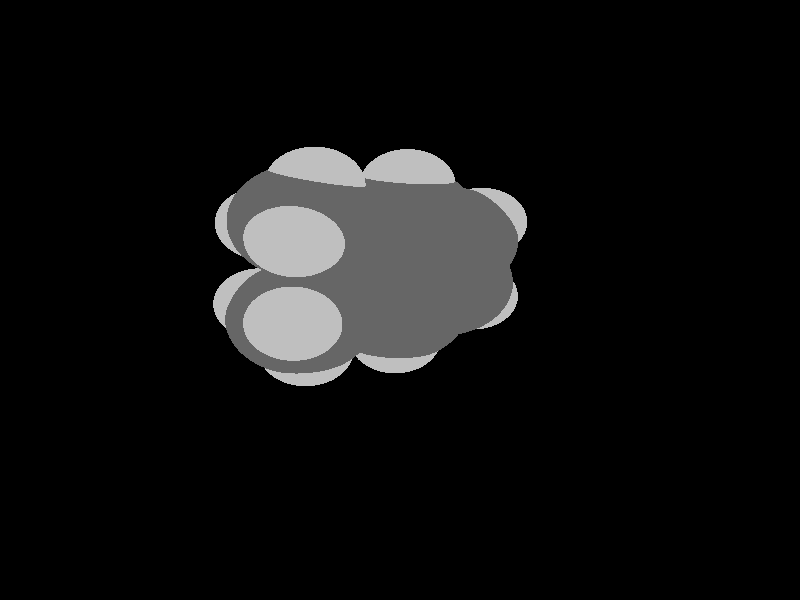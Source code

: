 global_settings {
	ambient_light rgb <0.200000002980232, 0.200000002980232, 0.200000002980232>
	max_trace_level 15
}

background { color rgb <0,0,0> }

camera {
	perspective
	location <5.4179648459919, 16.7440304327926, -20.0097035597898>
	angle 40
	up <-0.833072857666459, 0.505865763564744, 0.223806709176688>
	right <-0.523298829977964, -0.589568956783897, -0.615277806962385> * 1
	direction <-0.179298489572932, -0.629689029958285, 0.755872857818733> }

light_source {
	<-37.1992029125314, 23.1627851366684, -49.3626232451472>
	color rgb <1, 1, 1>
	fade_distance 90.4549158200806
	fade_power 0
	spotlight
	area_light <20, 0, 0>, <0, 0, 20>, 20, 20
	circular
	orient
	point_at <37.1992029125314, -23.1627851366684, 49.3626232451472>
}

light_source {
	<-11.4950633924693, 23.1074629089419, 46.4406109996279>
	color rgb <0.300000011920929, 0.300000011920929, 0.300000011920929> shadowless
	fade_distance 90.4549158200806
	fade_power 0
	parallel
	point_at <11.4950633924693, -23.1074629089419, -46.4406109996279>
}

#default {
	finish {ambient 0.5 diffuse 1 specular 0.2 roughness .01 metallic 1}
}

union {
cylinder {
	<0.126379505346512, 2.34318694039334, -0.128651180703017>, 	<-0.519440685837918, 2.08988821974579, -0.235848171134044>, 0.075
	pigment { rgbt <0.400000005960464, 0.400000005960464, 0.400000005960464, 0> }
}
cylinder {
	<0.0431604514614714, 2.55208789757546, -0.120906559416482>, 	<-0.602659739722959, 2.29878917692791, -0.228103549847509>, 0.075
	pigment { rgbt <0.400000005960464, 0.400000005960464, 0.400000005960464, 0> }
}
cylinder {
	<-0.519440685837918, 2.08988821974579, -0.235848171134044>, 	<-1.16526087702235, 1.83658949909824, -0.343045161565071>, 0.075
	pigment { rgbt <0.400000005960464, 0.400000005960464, 0.400000005960464, 0> }
}
cylinder {
	<-0.602659739722959, 2.29878917692791, -0.228103549847509>, 	<-1.24847993090739, 2.04549045628036, -0.335300540278536>, 0.075
	pigment { rgbt <0.400000005960464, 0.400000005960464, 0.400000005960464, 0> }
}
cylinder {
	<0.0847699784039916, 2.4476374189844, -0.12477887005975>, 	<0.629088942028995, 2.00090905716664, -0.0918471674942789>, 0.075
	pigment { rgbt <0.400000005960464, 0.400000005960464, 0.400000005960464, 0> }
}
cylinder {
	<0.629088942028995, 2.00090905716664, -0.0918471674942789>, 	<1.173407905654, 1.55418069534889, -0.0589154649288079>, 0.075
	pigment { rgbt <0.400000005960464, 0.400000005960464, 0.400000005960464, 0> }
}
cylinder {
	<0.0847699784039916, 2.4476374189844, -0.12477887005975>, 	<0.18064638454739, 3.1892678702207, -0.045059735547045>, 0.075
	pigment { rgbt <0.400000005960464, 0.400000005960464, 0.400000005960464, 0> }
}
cylinder {
	<0.18064638454739, 3.1892678702207, -0.045059735547045>, 	<0.276522790690789, 3.93089832145701, 0.0346593989656598>, 0.075
	pigment { rgbt <0.400000005960464, 0.400000005960464, 0.400000005960464, 0> }
}
cylinder {
	<-1.20687040396487, 1.9410399776893, -0.339172850921803>, 	<-1.31382718809942, 1.25612348906002, -0.414498600215982>, 0.075
	pigment { rgbt <0.400000005960464, 0.400000005960464, 0.400000005960464, 0> }
}
cylinder {
	<-1.31382718809942, 1.25612348906002, -0.414498600215982>, 	<-1.42078397223398, 0.571207000430734, -0.489824349510161>, 0.075
	pigment { rgbt <0.400000005960464, 0.400000005960464, 0.400000005960464, 0> }
}
cylinder {
	<-1.35084398006373, 0.657676237166305, -0.472862079803725>, 	<-0.813713690443424, 0.217122148963633, -0.441764384371252>, 0.075
	pigment { rgbt <0.400000005960464, 0.400000005960464, 0.400000005960464, 0> }
}
cylinder {
	<-1.49072396440422, 0.484737763695164, -0.506786619216598>, 	<-0.953593674783915, 0.0441836754924921, -0.475688923784125>, 0.075
	pigment { rgbt <0.400000005960464, 0.400000005960464, 0.400000005960464, 0> }
}
cylinder {
	<-0.813713690443424, 0.217122148963633, -0.441764384371252>, 	<-0.276583400823117, -0.223431939239038, -0.410666688938779>, 0.075
	pigment { rgbt <0.400000005960464, 0.400000005960464, 0.400000005960464, 0> }
}
cylinder {
	<-0.953593674783915, 0.0441836754924921, -0.475688923784125>, 	<-0.416463385163607, -0.396370412710179, -0.444591228351652>, 0.075
	pigment { rgbt <0.400000005960464, 0.400000005960464, 0.400000005960464, 0> }
}
cylinder {
	<-0.346523392993362, -0.309901175974609, -0.427628958645216>, 	<0.29787865387961, -0.0658866965401582, -0.320730621975819>, 0.075
	pigment { rgbt <0.400000005960464, 0.400000005960464, 0.400000005960464, 0> }
}
cylinder {
	<0.29787865387961, -0.0658866965401582, -0.320730621975819>, 	<0.942280700752582, 0.178127782894292, -0.213832285306422>, 0.075
	pigment { rgbt <0.400000005960464, 0.400000005960464, 0.400000005960464, 0> }
}
cylinder {
	<0.832287986051941, 0.198033756009414, -0.226544678752322>, 	<0.947851588502648, 0.886060212236714, -0.149086268563515>, 0.075
	pigment { rgbt <0.400000005960464, 0.400000005960464, 0.400000005960464, 0> }
}
cylinder {
	<1.05227341545322, 0.158221809779171, -0.201119891860522>, 	<1.16783701790393, 0.846248266006471, -0.123661481671715>, 0.075
	pigment { rgbt <0.400000005960464, 0.400000005960464, 0.400000005960464, 0> }
}
cylinder {
	<0.947851588502649, 0.886060212236714, -0.149086268563515>, 	<1.06341519095336, 1.57408666846401, -0.0716278583747081>, 0.075
	pigment { rgbt <0.400000005960464, 0.400000005960464, 0.400000005960464, 0> }
}
cylinder {
	<1.16783701790393, 0.846248266006471, -0.123661481671715>, 	<1.28340062035464, 1.53427472223377, -0.0462030714829077>, 0.075
	pigment { rgbt <0.400000005960464, 0.400000005960464, 0.400000005960464, 0> }
}
cylinder {
	<1.173407905654, 1.55418069534889, -0.0589154649288079>, 	<1.87534925536765, 1.79891999136135, 0.0548569852918625>, 0.075
	pigment { rgbt <0.400000005960464, 0.400000005960464, 0.400000005960464, 0> }
}
cylinder {
	<1.87534925536765, 1.79891999136135, 0.0548569852918625>, 	<2.5772906050813, 2.04365928737381, 0.168629435512533>, 0.075
	pigment { rgbt <0.400000005960464, 0.400000005960464, 0.400000005960464, 0> }
}
cylinder {
	<-1.20687040396487, 1.9410399776893, -0.339172850921803>, 	<-1.72846336757731, 2.35299693522041, -0.37077698958676>, 0.075
	pigment { rgbt <0.400000005960464, 0.400000005960464, 0.400000005960464, 0> }
}
cylinder {
	<-1.72846336757731, 2.35299693522041, -0.37077698958676>, 	<-2.05957580457066, 2.61451133756162, -0.390839613323006>, 0.075
	pigment { rgbt <0.75, 0.75, 0.75, 0> }
}
cylinder {
	<-1.42078397223398, 0.571207000430734, -0.489824349510161>, 	<-2.03575836929604, 0.340038790462141, -0.591356743719936>, 0.075
	pigment { rgbt <0.400000005960464, 0.400000005960464, 0.400000005960464, 0> }
}
cylinder {
	<-2.03575836929604, 0.340038790462141, -0.591356743719936>, 	<-2.42594062525396, 0.193369702932311, -0.655775911111031>, 0.075
	pigment { rgbt <0.75, 0.75, 0.75, 0> }
}
cylinder {
	<-0.346523392993362, -0.309901175974609, -0.427628958645216>, 	<-0.446877558230721, -0.963118463899596, -0.499582371922715>, 0.075
	pigment { rgbt <0.400000005960464, 0.400000005960464, 0.400000005960464, 0> }
}
cylinder {
	<-0.446877558230721, -0.963118463899596, -0.499582371922715>, 	<-0.510549175738569, -1.37756465263428, -0.545234589723073>, 0.075
	pigment { rgbt <0.75, 0.75, 0.75, 0> }
}
cylinder {
	<0.942280700752582, 0.178127782894292, -0.213832285306422>, 	<1.44845929596857, -0.25288649262768, -0.185966532637508>, 0.075
	pigment { rgbt <0.400000005960464, 0.400000005960464, 0.400000005960464, 0> }
}
cylinder {
	<1.44845929596857, -0.25288649262768, -0.185966532637508>, 	<1.76978653753104, -0.526498671286528, -0.168277073771031>, 0.075
	pigment { rgbt <0.75, 0.75, 0.75, 0> }
}
cylinder {
	<0.276522790690789, 3.93089832145701, 0.0346593989656598>, 	<-0.30163077460641, 4.26167790687149, -0.0289617952920269>, 0.075
	pigment { rgbt <0.400000005960464, 0.400000005960464, 0.400000005960464, 0> }
}
cylinder {
	<-0.30163077460641, 4.26167790687149, -0.0289617952920269>, 	<-0.669820681432801, 4.4723307715152, -0.0694781615171145>, 0.075
	pigment { rgbt <0.75, 0.75, 0.75, 0> }
}
cylinder {
	<0.276522790690789, 3.93089832145701, 0.0346593989656598>, 	<0.52245479741577, 4.06915276179554, 0.641008529048947>, 0.075
	pigment { rgbt <0.400000005960464, 0.400000005960464, 0.400000005960464, 0> }
}
cylinder {
	<0.52245479741577, 4.06915276179554, 0.641008529048947>, 	<0.679026798789781, 4.15717210791852, 1.0270391970079>, 0.075
	pigment { rgbt <0.75, 0.75, 0.75, 0> }
}
cylinder {
	<2.5772906050813, 2.04365928737381, 0.168629435512533>, 	<2.61723695722098, 2.37531609684624, 0.748005576490031>, 0.075
	pigment { rgbt <0.400000005960464, 0.400000005960464, 0.400000005960464, 0> }
}
cylinder {
	<2.61723695722098, 2.37531609684624, 0.748005576490031>, 	<2.64266890680344, 2.58646627215363, 1.11686691219099>, 0.075
	pigment { rgbt <0.75, 0.75, 0.75, 0> }
}
cylinder {
	<2.5772906050813, 2.04365928737381, 0.168629435512533>, 	<2.76726244042128, 2.44432787375954, -0.3320016616141>, 0.075
	pigment { rgbt <0.400000005960464, 0.400000005960464, 0.400000005960464, 0> }
}
cylinder {
	<2.76726244042128, 2.44432787375954, -0.3320016616141>, 	<2.8882075376447, 2.69941253432553, -0.650727206412326>, 0.075
	pigment { rgbt <0.75, 0.75, 0.75, 0> }
}
cylinder {
	<2.5772906050813, 2.04365928737381, 0.168629435512533>, 	<3.01272699224988, 1.53643350781338, 0.197638000174995>, 0.075
	pigment { rgbt <0.400000005960464, 0.400000005960464, 0.400000005960464, 0> }
}
cylinder {
	<3.01272699224988, 1.53643350781338, 0.197638000174995>, 	<3.29002923933941, 1.21341307911552, 0.216111743763696>, 0.075
	pigment { rgbt <0.75, 0.75, 0.75, 0> }
}
cylinder {
	<0.958198080422385, 4.31169959293371, -0.732398127095837>, 	<0.693028580091499, 4.16356912025279, -0.434015210809023>, 0.075
	pigment { rgbt <0.75, 0.75, 0.75, 0> }
}
cylinder {
	<0.693028580091499, 4.16356912025279, -0.434015210809023>, 	<0.276522790690789, 3.93089832145701, 0.0346593989656598>, 0.075
	pigment { rgbt <0.400000005960464, 0.400000005960464, 0.400000005960464, 0> }
}
sphere {
	<0.0847699784039916, 2.4476374189844, -0.12477887005975>, 0.4104
	pigment { rgbt <0.400000005960464, 0.400000005960464, 0.400000005960464,0> }
}
sphere {
	<-1.20687040396487, 1.9410399776893, -0.339172850921803>, 0.4104
	pigment { rgbt <0.400000005960464, 0.400000005960464, 0.400000005960464,0> }
}
sphere {
	<-1.42078397223398, 0.571207000430734, -0.489824349510161>, 0.4104
	pigment { rgbt <0.400000005960464, 0.400000005960464, 0.400000005960464,0> }
}
sphere {
	<-0.346523392993362, -0.309901175974609, -0.427628958645216>, 0.4104
	pigment { rgbt <0.400000005960464, 0.400000005960464, 0.400000005960464,0> }
}
sphere {
	<0.942280700752582, 0.178127782894292, -0.213832285306422>, 0.4104
	pigment { rgbt <0.400000005960464, 0.400000005960464, 0.400000005960464,0> }
}
sphere {
	<1.173407905654, 1.55418069534889, -0.0589154649288079>, 0.4104
	pigment { rgbt <0.400000005960464, 0.400000005960464, 0.400000005960464,0> }
}
sphere {
	<0.276522790690789, 3.93089832145701, 0.0346593989656598>, 0.4104
	pigment { rgbt <0.400000005960464, 0.400000005960464, 0.400000005960464,0> }
}
sphere {
	<2.5772906050813, 2.04365928737381, 0.168629435512533>, 0.4104
	pigment { rgbt <0.400000005960464, 0.400000005960464, 0.400000005960464,0> }
}
sphere {
	<-2.05957580457066, 2.61451133756162, -0.390839613323006>, 0.1674
	pigment { rgbt <0.75, 0.75, 0.75,0> }
}
sphere {
	<-2.42594062525396, 0.193369702932311, -0.655775911111031>, 0.1674
	pigment { rgbt <0.75, 0.75, 0.75,0> }
}
sphere {
	<-0.510549175738569, -1.37756465263428, -0.545234589723073>, 0.1674
	pigment { rgbt <0.75, 0.75, 0.75,0> }
}
sphere {
	<1.76978653753104, -0.526498671286528, -0.168277073771031>, 0.1674
	pigment { rgbt <0.75, 0.75, 0.75,0> }
}
sphere {
	<-0.669820681432801, 4.4723307715152, -0.0694781615171145>, 0.1674
	pigment { rgbt <0.75, 0.75, 0.75,0> }
}
sphere {
	<0.679026798789781, 4.15717210791852, 1.0270391970079>, 0.1674
	pigment { rgbt <0.75, 0.75, 0.75,0> }
}
sphere {
	<2.64266890680344, 2.58646627215363, 1.11686691219099>, 0.1674
	pigment { rgbt <0.75, 0.75, 0.75,0> }
}
sphere {
	<2.8882075376447, 2.69941253432553, -0.650727206412326>, 0.1674
	pigment { rgbt <0.75, 0.75, 0.75,0> }
}
sphere {
	<3.29002923933941, 1.21341307911552, 0.216111743763696>, 0.1674
	pigment { rgbt <0.75, 0.75, 0.75,0> }
}
sphere {
	<0.958198080422385, 4.31169959293371, -0.732398127095837>, 0.1674
	pigment { rgbt <0.75, 0.75, 0.75,0> }
}
}
merge {
}
union {
}
merge {
sphere {
	<0.0847699784039916, 2.4476374189844, -0.12477887005975>, 1.69983
	pigment { rgbt <0, 0, 0,0> }
}
sphere {
	<-1.20687040396487, 1.9410399776893, -0.339172850921803>, 1.69983
	pigment { rgbt <0, 0, 0,0> }
}
sphere {
	<-1.42078397223398, 0.571207000430734, -0.489824349510161>, 1.69983
	pigment { rgbt <0, 0, 0,0> }
}
sphere {
	<-0.346523392993362, -0.309901175974609, -0.427628958645216>, 1.69983
	pigment { rgbt <0, 0, 0,0> }
}
sphere {
	<0.942280700752582, 0.178127782894292, -0.213832285306422>, 1.69983
	pigment { rgbt <0, 0, 0,0> }
}
sphere {
	<1.173407905654, 1.55418069534889, -0.0589154649288079>, 1.69983
	pigment { rgbt <0, 0, 0,0> }
}
sphere {
	<0.276522790690789, 3.93089832145701, 0.0346593989656598>, 1.69983
	pigment { rgbt <0, 0, 0,0> }
}
sphere {
	<2.5772906050813, 2.04365928737381, 0.168629435512533>, 1.69983
	pigment { rgbt <0, 0, 0,0> }
}
sphere {
	<-2.05957580457066, 2.61451133756162, -0.390839613323006>, 1.09989
	pigment { rgbt <0, 0, 0,0> }
}
sphere {
	<-2.42594062525396, 0.193369702932311, -0.655775911111031>, 1.09989
	pigment { rgbt <0, 0, 0,0> }
}
sphere {
	<-0.510549175738569, -1.37756465263428, -0.545234589723073>, 1.09989
	pigment { rgbt <0, 0, 0,0> }
}
sphere {
	<1.76978653753104, -0.526498671286528, -0.168277073771031>, 1.09989
	pigment { rgbt <0, 0, 0,0> }
}
sphere {
	<-0.669820681432801, 4.4723307715152, -0.0694781615171145>, 1.09989
	pigment { rgbt <0, 0, 0,0> }
}
sphere {
	<0.679026798789781, 4.15717210791852, 1.0270391970079>, 1.09989
	pigment { rgbt <0, 0, 0,0> }
}
sphere {
	<2.64266890680344, 2.58646627215363, 1.11686691219099>, 1.09989
	pigment { rgbt <0, 0, 0,0> }
}
sphere {
	<2.8882075376447, 2.69941253432553, -0.650727206412326>, 1.09989
	pigment { rgbt <0, 0, 0,0> }
}
sphere {
	<3.29002923933941, 1.21341307911552, 0.216111743763696>, 1.09989
	pigment { rgbt <0, 0, 0,0> }
}
sphere {
	<0.958198080422385, 4.31169959293371, -0.732398127095837>, 1.09989
	pigment { rgbt <0, 0, 0,0> }
}
sphere {
	<0.0847699784039916, 2.4476374189844, -0.12477887005975>, 1.7
	pigment { rgbt <0.400000005960464, 0.400000005960464, 0.400000005960464,0.350000023841858> }
}
sphere {
	<-1.20687040396487, 1.9410399776893, -0.339172850921803>, 1.7
	pigment { rgbt <0.400000005960464, 0.400000005960464, 0.400000005960464,0.350000023841858> }
}
sphere {
	<-1.42078397223398, 0.571207000430734, -0.489824349510161>, 1.7
	pigment { rgbt <0.400000005960464, 0.400000005960464, 0.400000005960464,0.350000023841858> }
}
sphere {
	<-0.346523392993362, -0.309901175974609, -0.427628958645216>, 1.7
	pigment { rgbt <0.400000005960464, 0.400000005960464, 0.400000005960464,0.350000023841858> }
}
sphere {
	<0.942280700752582, 0.178127782894292, -0.213832285306422>, 1.7
	pigment { rgbt <0.400000005960464, 0.400000005960464, 0.400000005960464,0.350000023841858> }
}
sphere {
	<1.173407905654, 1.55418069534889, -0.0589154649288079>, 1.7
	pigment { rgbt <0.400000005960464, 0.400000005960464, 0.400000005960464,0.350000023841858> }
}
sphere {
	<0.276522790690789, 3.93089832145701, 0.0346593989656598>, 1.7
	pigment { rgbt <0.400000005960464, 0.400000005960464, 0.400000005960464,0.350000023841858> }
}
sphere {
	<2.5772906050813, 2.04365928737381, 0.168629435512533>, 1.7
	pigment { rgbt <0.400000005960464, 0.400000005960464, 0.400000005960464,0.350000023841858> }
}
sphere {
	<-2.05957580457066, 2.61451133756162, -0.390839613323006>, 1.1
	pigment { rgbt <0.75, 0.75, 0.75,0.350000023841858> }
}
sphere {
	<-2.42594062525396, 0.193369702932311, -0.655775911111031>, 1.1
	pigment { rgbt <0.75, 0.75, 0.75,0.350000023841858> }
}
sphere {
	<-0.510549175738569, -1.37756465263428, -0.545234589723073>, 1.1
	pigment { rgbt <0.75, 0.75, 0.75,0.350000023841858> }
}
sphere {
	<1.76978653753104, -0.526498671286528, -0.168277073771031>, 1.1
	pigment { rgbt <0.75, 0.75, 0.75,0.350000023841858> }
}
sphere {
	<-0.669820681432801, 4.4723307715152, -0.0694781615171145>, 1.1
	pigment { rgbt <0.75, 0.75, 0.75,0.350000023841858> }
}
sphere {
	<0.679026798789781, 4.15717210791852, 1.0270391970079>, 1.1
	pigment { rgbt <0.75, 0.75, 0.75,0.350000023841858> }
}
sphere {
	<2.64266890680344, 2.58646627215363, 1.11686691219099>, 1.1
	pigment { rgbt <0.75, 0.75, 0.75,0.350000023841858> }
}
sphere {
	<2.8882075376447, 2.69941253432553, -0.650727206412326>, 1.1
	pigment { rgbt <0.75, 0.75, 0.75,0.350000023841858> }
}
sphere {
	<3.29002923933941, 1.21341307911552, 0.216111743763696>, 1.1
	pigment { rgbt <0.75, 0.75, 0.75,0.350000023841858> }
}
sphere {
	<0.958198080422385, 4.31169959293371, -0.732398127095837>, 1.1
	pigment { rgbt <0.75, 0.75, 0.75,0.350000023841858> }
}
}
